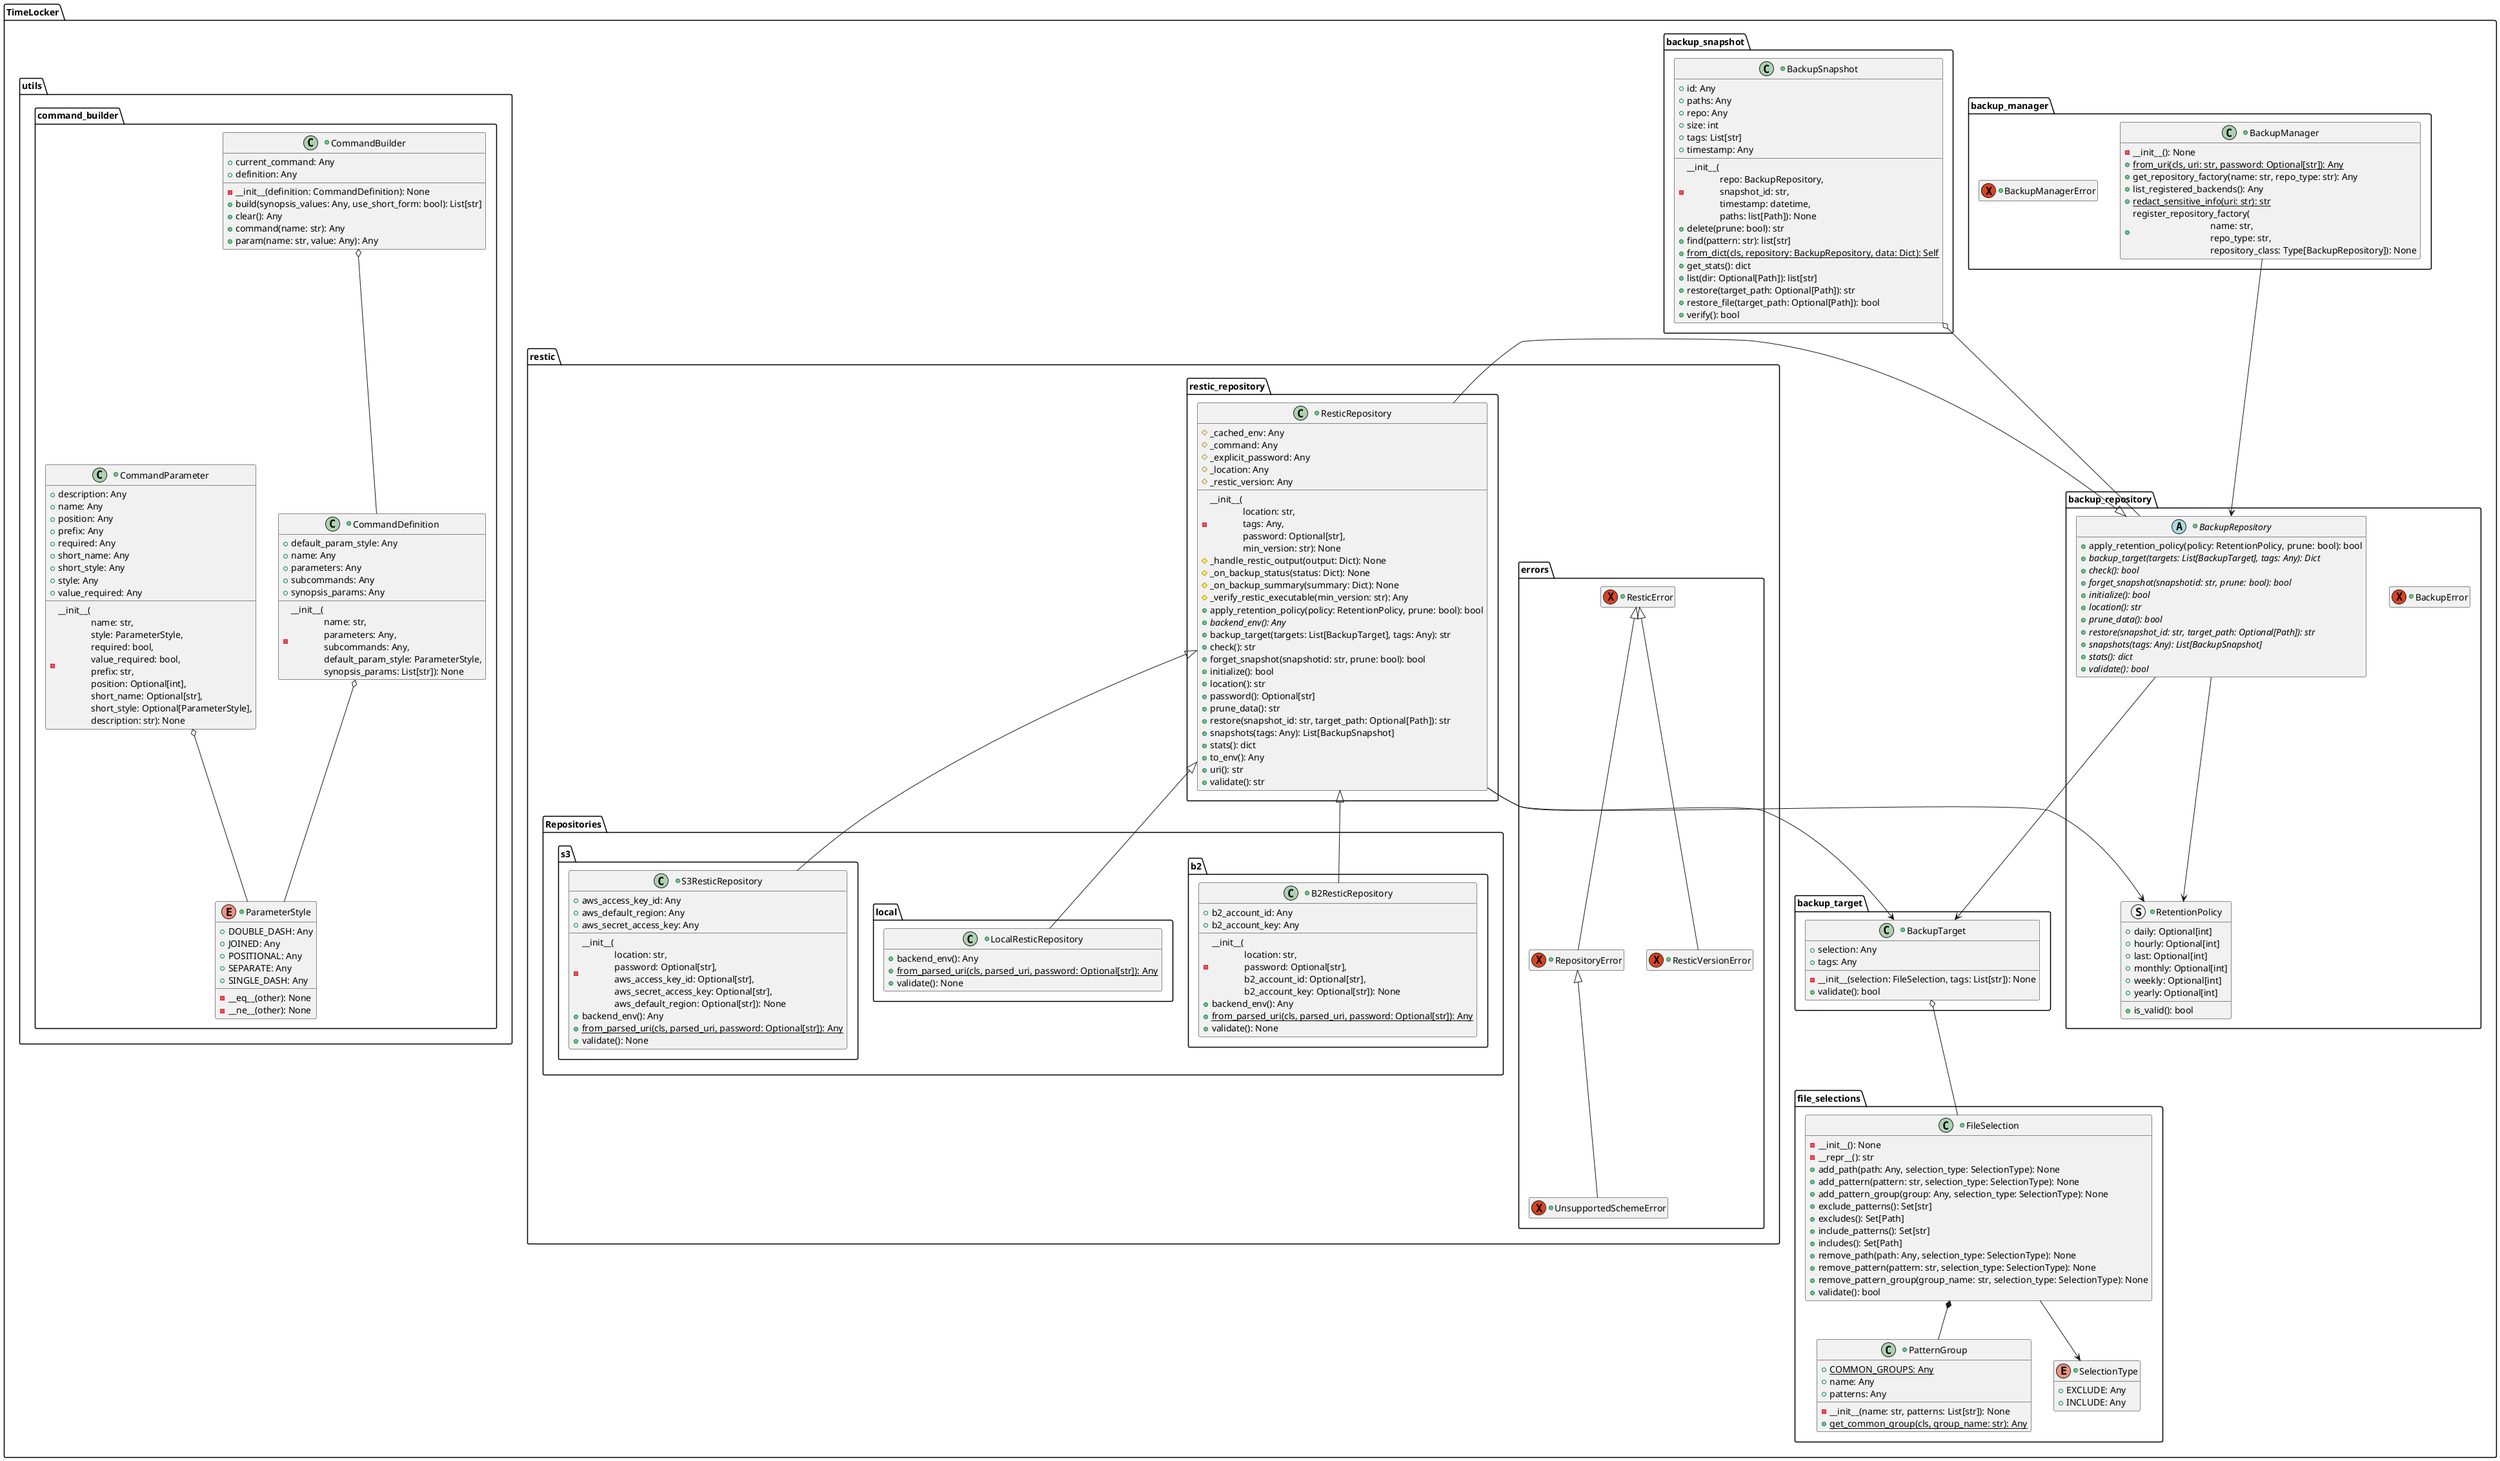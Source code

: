 @startuml
' PlantUML style configuration
!theme _none_
skin plantuml
hide empty members

' Project classes

+class TimeLocker.backup_manager.BackupManager {
    -__init__(): None
    +{classifier} from_uri(cls, uri: str, password: Optional[str]): Any
    +get_repository_factory(name: str, repo_type: str): Any
    +list_registered_backends(): Any
    +{static} redact_sensitive_info(uri: str): str
    +register_repository_factory(\n                                 name: str,\n                                 repo_type: str,\n                                 repository_class: Type[BackupRepository]): None
}

+exception TimeLocker.backup_manager.BackupManagerError {
}

+exception TimeLocker.backup_repository.BackupError {
}

+abstract class TimeLocker.backup_repository.BackupRepository {
    +apply_retention_policy(policy: RetentionPolicy, prune: bool): bool
    +{abstract} backup_target(targets: List[BackupTarget], tags: Any): Dict
    +{abstract} check(): bool
    +{abstract} forget_snapshot(snapshotid: str, prune: bool): bool
    +{abstract} initialize(): bool
    +{abstract} location(): str
    +{abstract} prune_data(): bool
    +{abstract} restore(snapshot_id: str, target_path: Optional[Path]): str
    +{abstract} snapshots(tags: Any): List[BackupSnapshot]
    +{abstract} stats(): dict
    +{abstract} validate(): bool
}

+struct TimeLocker.backup_repository.RetentionPolicy {
    +daily: Optional[int]
    +hourly: Optional[int]
    +last: Optional[int]
    +monthly: Optional[int]
    +weekly: Optional[int]
    +yearly: Optional[int]
    +is_valid(): bool
}

+class TimeLocker.backup_snapshot.BackupSnapshot {
    +id: Any
    +paths: Any
    +repo: Any
    +size: int
    +tags: List[str]
    +timestamp: Any
    -__init__(\n              repo: BackupRepository,\n              snapshot_id: str,\n              timestamp: datetime,\n              paths: list[Path]): None
    +delete(prune: bool): str
    +find(pattern: str): list[str]
    +{classifier} from_dict(cls, repository: BackupRepository, data: Dict): Self
    +get_stats(): dict
    +list(dir: Optional[Path]): list[str]
    +restore(target_path: Optional[Path]): str
    +restore_file(target_path: Optional[Path]): bool
    +verify(): bool
}

+class TimeLocker.backup_target.BackupTarget {
    +selection: Any
    +tags: Any
    -__init__(selection: FileSelection, tags: List[str]): None
    +validate(): bool
}

+class TimeLocker.file_selections.FileSelection {
    -__init__(): None
    -__repr__(): str
    +add_path(path: Any, selection_type: SelectionType): None
    +add_pattern(pattern: str, selection_type: SelectionType): None
    +add_pattern_group(group: Any, selection_type: SelectionType): None
    +exclude_patterns(): Set[str]
    +excludes(): Set[Path]
    +include_patterns(): Set[str]
    +includes(): Set[Path]
    +remove_path(path: Any, selection_type: SelectionType): None
    +remove_pattern(pattern: str, selection_type: SelectionType): None
    +remove_pattern_group(group_name: str, selection_type: SelectionType): None
    +validate(): bool
}

+class TimeLocker.file_selections.PatternGroup {
    +{static} COMMON_GROUPS: Any
    +name: Any
    +patterns: Any
    -__init__(name: str, patterns: List[str]): None
    +{classifier} get_common_group(cls, group_name: str): Any
}

+enum TimeLocker.file_selections.SelectionType {
    +EXCLUDE: Any
    +INCLUDE: Any
}

+class TimeLocker.restic.Repositories.b2.B2ResticRepository {
    +b2_account_id: Any
    +b2_account_key: Any
    -__init__(\n              location: str,\n              password: Optional[str],\n              b2_account_id: Optional[str],\n              b2_account_key: Optional[str]): None
    +backend_env(): Any
    +{classifier} from_parsed_uri(cls, parsed_uri, password: Optional[str]): Any
    +validate(): None
}

+class TimeLocker.restic.Repositories.local.LocalResticRepository {
    +backend_env(): Any
    +{classifier} from_parsed_uri(cls, parsed_uri, password: Optional[str]): Any
    +validate(): None
}

+class TimeLocker.restic.Repositories.s3.S3ResticRepository {
    +aws_access_key_id: Any
    +aws_default_region: Any
    +aws_secret_access_key: Any
    -__init__(\n              location: str,\n              password: Optional[str],\n              aws_access_key_id: Optional[str],\n              aws_secret_access_key: Optional[str],\n              aws_default_region: Optional[str]): None
    +backend_env(): Any
    +{classifier} from_parsed_uri(cls, parsed_uri, password: Optional[str]): Any
    +validate(): None
}

+exception TimeLocker.restic.errors.RepositoryError {
}

+exception TimeLocker.restic.errors.ResticError {
}

+exception TimeLocker.restic.errors.ResticVersionError {
}

+exception TimeLocker.restic.errors.UnsupportedSchemeError {
}

+class TimeLocker.restic.restic_repository.ResticRepository {
    #_cached_env: Any
    #_command: Any
    #_explicit_password: Any
    #_location: Any
    #_restic_version: Any
    -__init__(\n              location: str,\n              tags: Any,\n              password: Optional[str],\n              min_version: str): None
    #_handle_restic_output(output: Dict): None
    #_on_backup_status(status: Dict): None
    #_on_backup_summary(summary: Dict): None
    #_verify_restic_executable(min_version: str): Any
    +apply_retention_policy(policy: RetentionPolicy, prune: bool): bool
    +{abstract} backend_env(): Any
    +backup_target(targets: List[BackupTarget], tags: Any): str
    +check(): str
    +forget_snapshot(snapshotid: str, prune: bool): bool
    +initialize(): bool
    +location(): str
    +password(): Optional[str]
    +prune_data(): str
    +restore(snapshot_id: str, target_path: Optional[Path]): str
    +snapshots(tags: Any): List[BackupSnapshot]
    +stats(): dict
    +to_env(): Any
    +uri(): str
    +validate(): str
}

+class TimeLocker.utils.command_builder.CommandBuilder {
    +current_command: Any
    +definition: Any
    -__init__(definition: CommandDefinition): None
    +build(synopsis_values: Any, use_short_form: bool): List[str]
    +clear(): Any
    +command(name: str): Any
    +param(name: str, value: Any): Any
}

+class TimeLocker.utils.command_builder.CommandDefinition {
    +default_param_style: Any
    +name: Any
    +parameters: Any
    +subcommands: Any
    +synopsis_params: Any
    -__init__(\n              name: str,\n              parameters: Any,\n              subcommands: Any,\n              default_param_style: ParameterStyle,\n              synopsis_params: List[str]): None
}

+class TimeLocker.utils.command_builder.CommandParameter {
    +description: Any
    +name: Any
    +position: Any
    +prefix: Any
    +required: Any
    +short_name: Any
    +short_style: Any
    +style: Any
    +value_required: Any
    -__init__(\n              name: str,\n              style: ParameterStyle,\n              required: bool,\n              value_required: bool,\n              prefix: str,\n              position: Optional[int],\n              short_name: Optional[str],\n              short_style: Optional[ParameterStyle],\n              description: str): None
}

+enum TimeLocker.utils.command_builder.ParameterStyle {
    +DOUBLE_DASH: Any
    +JOINED: Any
    +POSITIONAL: Any
    +SEPARATE: Any
    +SINGLE_DASH: Any
    -__eq__(other): None
    -__ne__(other): None
}


' Relationships

' Extensions (inheritance)
TimeLocker.backup_repository.BackupRepository <|-- TimeLocker.restic.restic_repository.ResticRepository
TimeLocker.restic.errors.RepositoryError <|-- TimeLocker.restic.errors.UnsupportedSchemeError
TimeLocker.restic.errors.ResticError <|-- TimeLocker.restic.errors.RepositoryError
TimeLocker.restic.errors.ResticError <|-- TimeLocker.restic.errors.ResticVersionError
TimeLocker.restic.restic_repository.ResticRepository <|-- TimeLocker.restic.Repositories.b2.B2ResticRepository
TimeLocker.restic.restic_repository.ResticRepository <|-- TimeLocker.restic.Repositories.local.LocalResticRepository
TimeLocker.restic.restic_repository.ResticRepository <|-- TimeLocker.restic.Repositories.s3.S3ResticRepository

' Compositions
TimeLocker.file_selections.FileSelection *-- TimeLocker.file_selections.PatternGroup

' Aggregations
TimeLocker.backup_snapshot.BackupSnapshot o-- TimeLocker.backup_repository.BackupRepository
TimeLocker.backup_target.BackupTarget o-- TimeLocker.file_selections.FileSelection
TimeLocker.utils.command_builder.CommandBuilder o-- TimeLocker.utils.command_builder.CommandDefinition
TimeLocker.utils.command_builder.CommandDefinition o-- TimeLocker.utils.command_builder.ParameterStyle
TimeLocker.utils.command_builder.CommandParameter o-- TimeLocker.utils.command_builder.ParameterStyle

' Dependencies
TimeLocker.backup_manager.BackupManager --> TimeLocker.backup_repository.BackupRepository
TimeLocker.backup_repository.BackupRepository --> TimeLocker.backup_repository.RetentionPolicy
TimeLocker.backup_repository.BackupRepository --> TimeLocker.backup_target.BackupTarget
TimeLocker.file_selections.FileSelection --> TimeLocker.file_selections.SelectionType
TimeLocker.restic.restic_repository.ResticRepository --> TimeLocker.backup_repository.RetentionPolicy
TimeLocker.restic.restic_repository.ResticRepository --> TimeLocker.backup_target.BackupTarget

@enduml